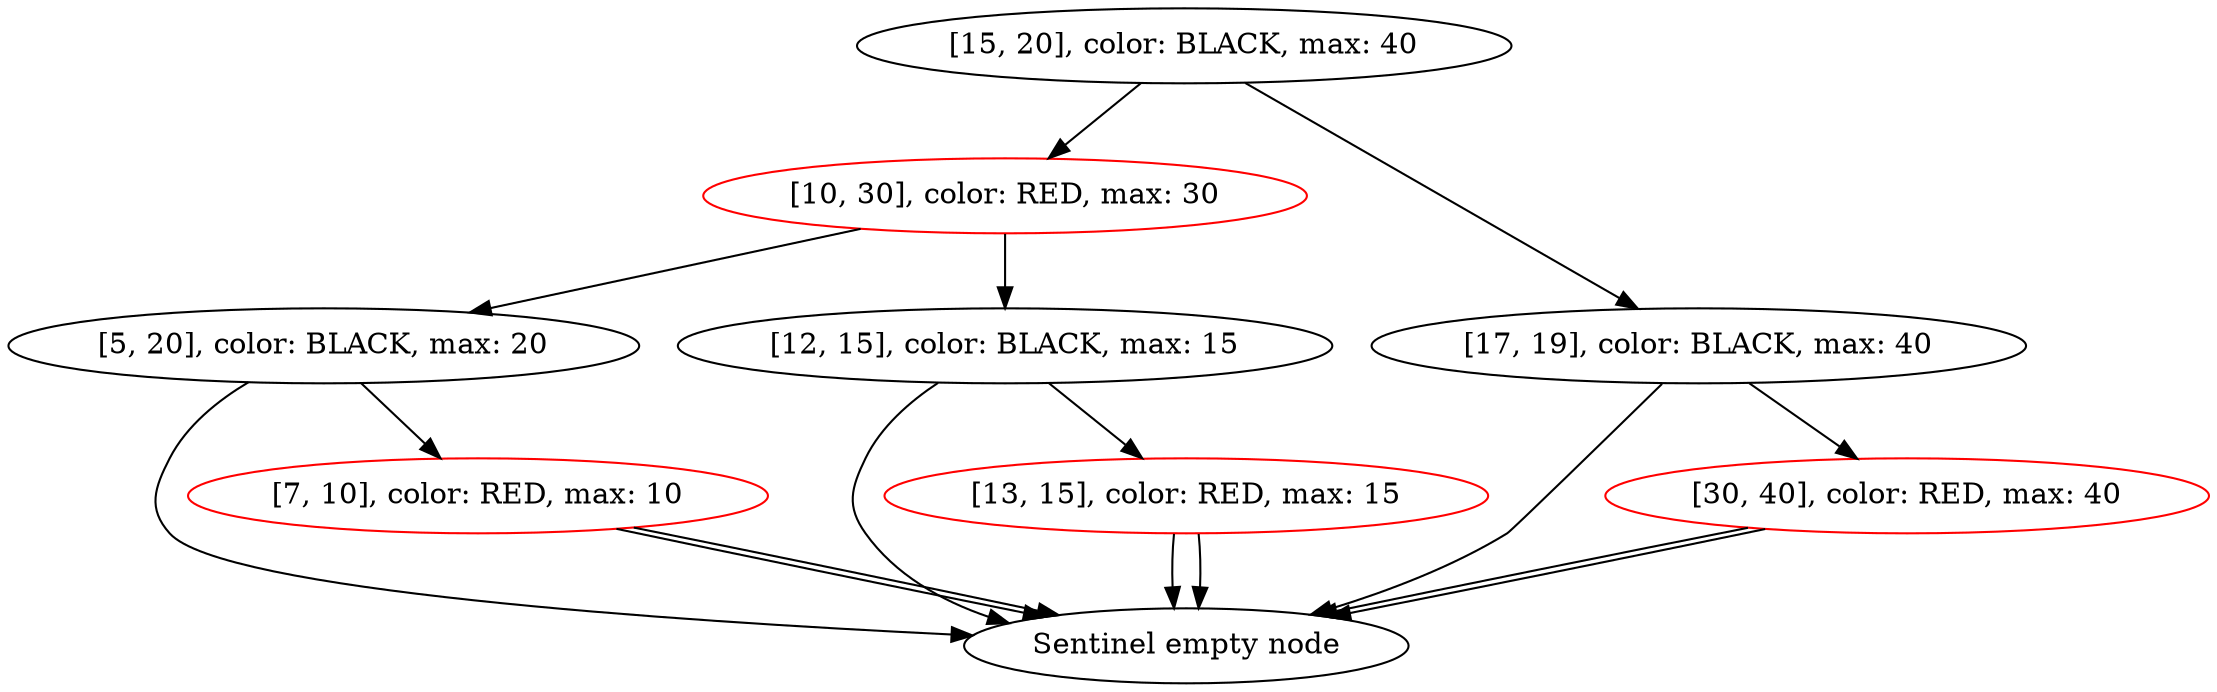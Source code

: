 // Created by rbtree.write_dot()
digraph red_black_tree {
  N140089179362440 [label="[15, 20], color: BLACK, max: 40", color="BLACK"];
  N140089179362512 [label="[10, 30], color: RED, max: 30", color="RED"];
  N140089179362656 [label="[5, 20], color: BLACK, max: 20", color="BLACK"];
  N140089179362944 [label="Sentinel empty node", color="BLACK"];
  N140089179362656 -> N140089179362944 ;
  N140089179363088 [label="[7, 10], color: RED, max: 10", color="RED"];
  N140089179362944 [label="Sentinel empty node", color="BLACK"];
  N140089179363088 -> N140089179362944 ;
  N140089179362944 [label="Sentinel empty node", color="BLACK"];
  N140089179363088 -> N140089179362944 ;
  N140089179362656 -> N140089179363088 ;
  N140089179362512 -> N140089179362656 ;
  N140089179362728 [label="[12, 15], color: BLACK, max: 15", color="BLACK"];
  N140089179362944 [label="Sentinel empty node", color="BLACK"];
  N140089179362728 -> N140089179362944 ;
  N140089179363016 [label="[13, 15], color: RED, max: 15", color="RED"];
  N140089179362944 [label="Sentinel empty node", color="BLACK"];
  N140089179363016 -> N140089179362944 ;
  N140089179362944 [label="Sentinel empty node", color="BLACK"];
  N140089179363016 -> N140089179362944 ;
  N140089179362728 -> N140089179363016 ;
  N140089179362512 -> N140089179362728 ;
  N140089179362440 -> N140089179362512 ;
  N140089179362584 [label="[17, 19], color: BLACK, max: 40", color="BLACK"];
  N140089179362944 [label="Sentinel empty node", color="BLACK"];
  N140089179362584 -> N140089179362944 ;
  N140089179362800 [label="[30, 40], color: RED, max: 40", color="RED"];
  N140089179362944 [label="Sentinel empty node", color="BLACK"];
  N140089179362800 -> N140089179362944 ;
  N140089179362944 [label="Sentinel empty node", color="BLACK"];
  N140089179362800 -> N140089179362944 ;
  N140089179362584 -> N140089179362800 ;
  N140089179362440 -> N140089179362584 ;
}
